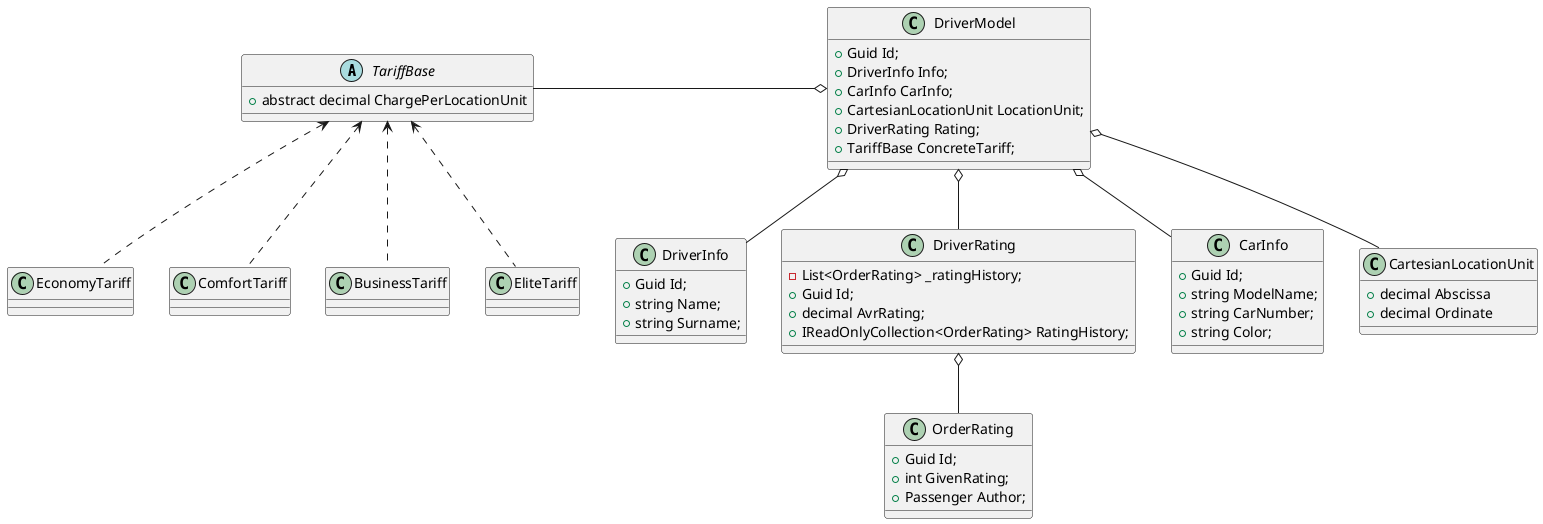 ﻿@startuml
'https://plantuml.com/class-diagram

abstract class TariffBase
{
    +abstract decimal ChargePerLocationUnit
}

TariffBase <.. EconomyTariff
TariffBase <.. ComfortTariff
TariffBase <.. BusinessTariff
TariffBase <.. EliteTariff

class DriverModel
{
    +Guid Id;
    +DriverInfo Info;
    +CarInfo CarInfo;
    +CartesianLocationUnit LocationUnit;
    +DriverRating Rating;
    +TariffBase ConcreteTariff;
}

class DriverInfo
{
    +Guid Id;
    +string Name;
    +string Surname;
}

class DriverRating
{ 
    -List<OrderRating> _ratingHistory;
    +Guid Id;
    +decimal AvrRating;
    +IReadOnlyCollection<OrderRating> RatingHistory;
}

class OrderRating
{
    +Guid Id;
    +int GivenRating;
    +Passenger Author;
}

class CarInfo
{
    +Guid Id;
    +string ModelName;
    +string CarNumber;
    +string Color;
}

class CartesianLocationUnit
{
    +decimal Abscissa
    +decimal Ordinate
}

DriverModel o-- DriverRating
DriverModel o-- DriverInfo
DriverModel o-- CarInfo
DriverModel o-- CartesianLocationUnit
DriverModel o-l- TariffBase

DriverRating o-- OrderRating

@enduml
